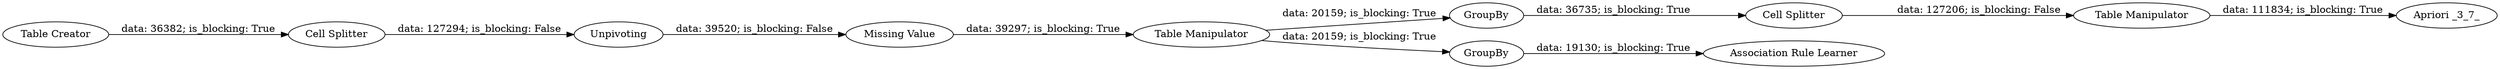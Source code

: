 digraph {
	"6759150787832851299_15" [label="Association Rule Learner"]
	"6759150787832851299_9" [label="Table Manipulator"]
	"6759150787832851299_7" [label=Unpivoting]
	"6759150787832851299_8" [label=GroupBy]
	"6759150787832851299_1" [label="Apriori _3_7_"]
	"6759150787832851299_10" [label="Missing Value"]
	"6759150787832851299_2" [label="Table Creator"]
	"6759150787832851299_17" [label="Cell Splitter"]
	"6759150787832851299_6" [label="Cell Splitter"]
	"6759150787832851299_14" [label=GroupBy]
	"6759150787832851299_16" [label="Table Manipulator"]
	"6759150787832851299_9" -> "6759150787832851299_8" [label="data: 20159; is_blocking: True"]
	"6759150787832851299_9" -> "6759150787832851299_14" [label="data: 20159; is_blocking: True"]
	"6759150787832851299_14" -> "6759150787832851299_15" [label="data: 19130; is_blocking: True"]
	"6759150787832851299_17" -> "6759150787832851299_16" [label="data: 127206; is_blocking: False"]
	"6759150787832851299_6" -> "6759150787832851299_7" [label="data: 127294; is_blocking: False"]
	"6759150787832851299_7" -> "6759150787832851299_10" [label="data: 39520; is_blocking: False"]
	"6759150787832851299_10" -> "6759150787832851299_9" [label="data: 39297; is_blocking: True"]
	"6759150787832851299_8" -> "6759150787832851299_17" [label="data: 36735; is_blocking: True"]
	"6759150787832851299_16" -> "6759150787832851299_1" [label="data: 111834; is_blocking: True"]
	"6759150787832851299_2" -> "6759150787832851299_6" [label="data: 36382; is_blocking: True"]
	rankdir=LR
}
